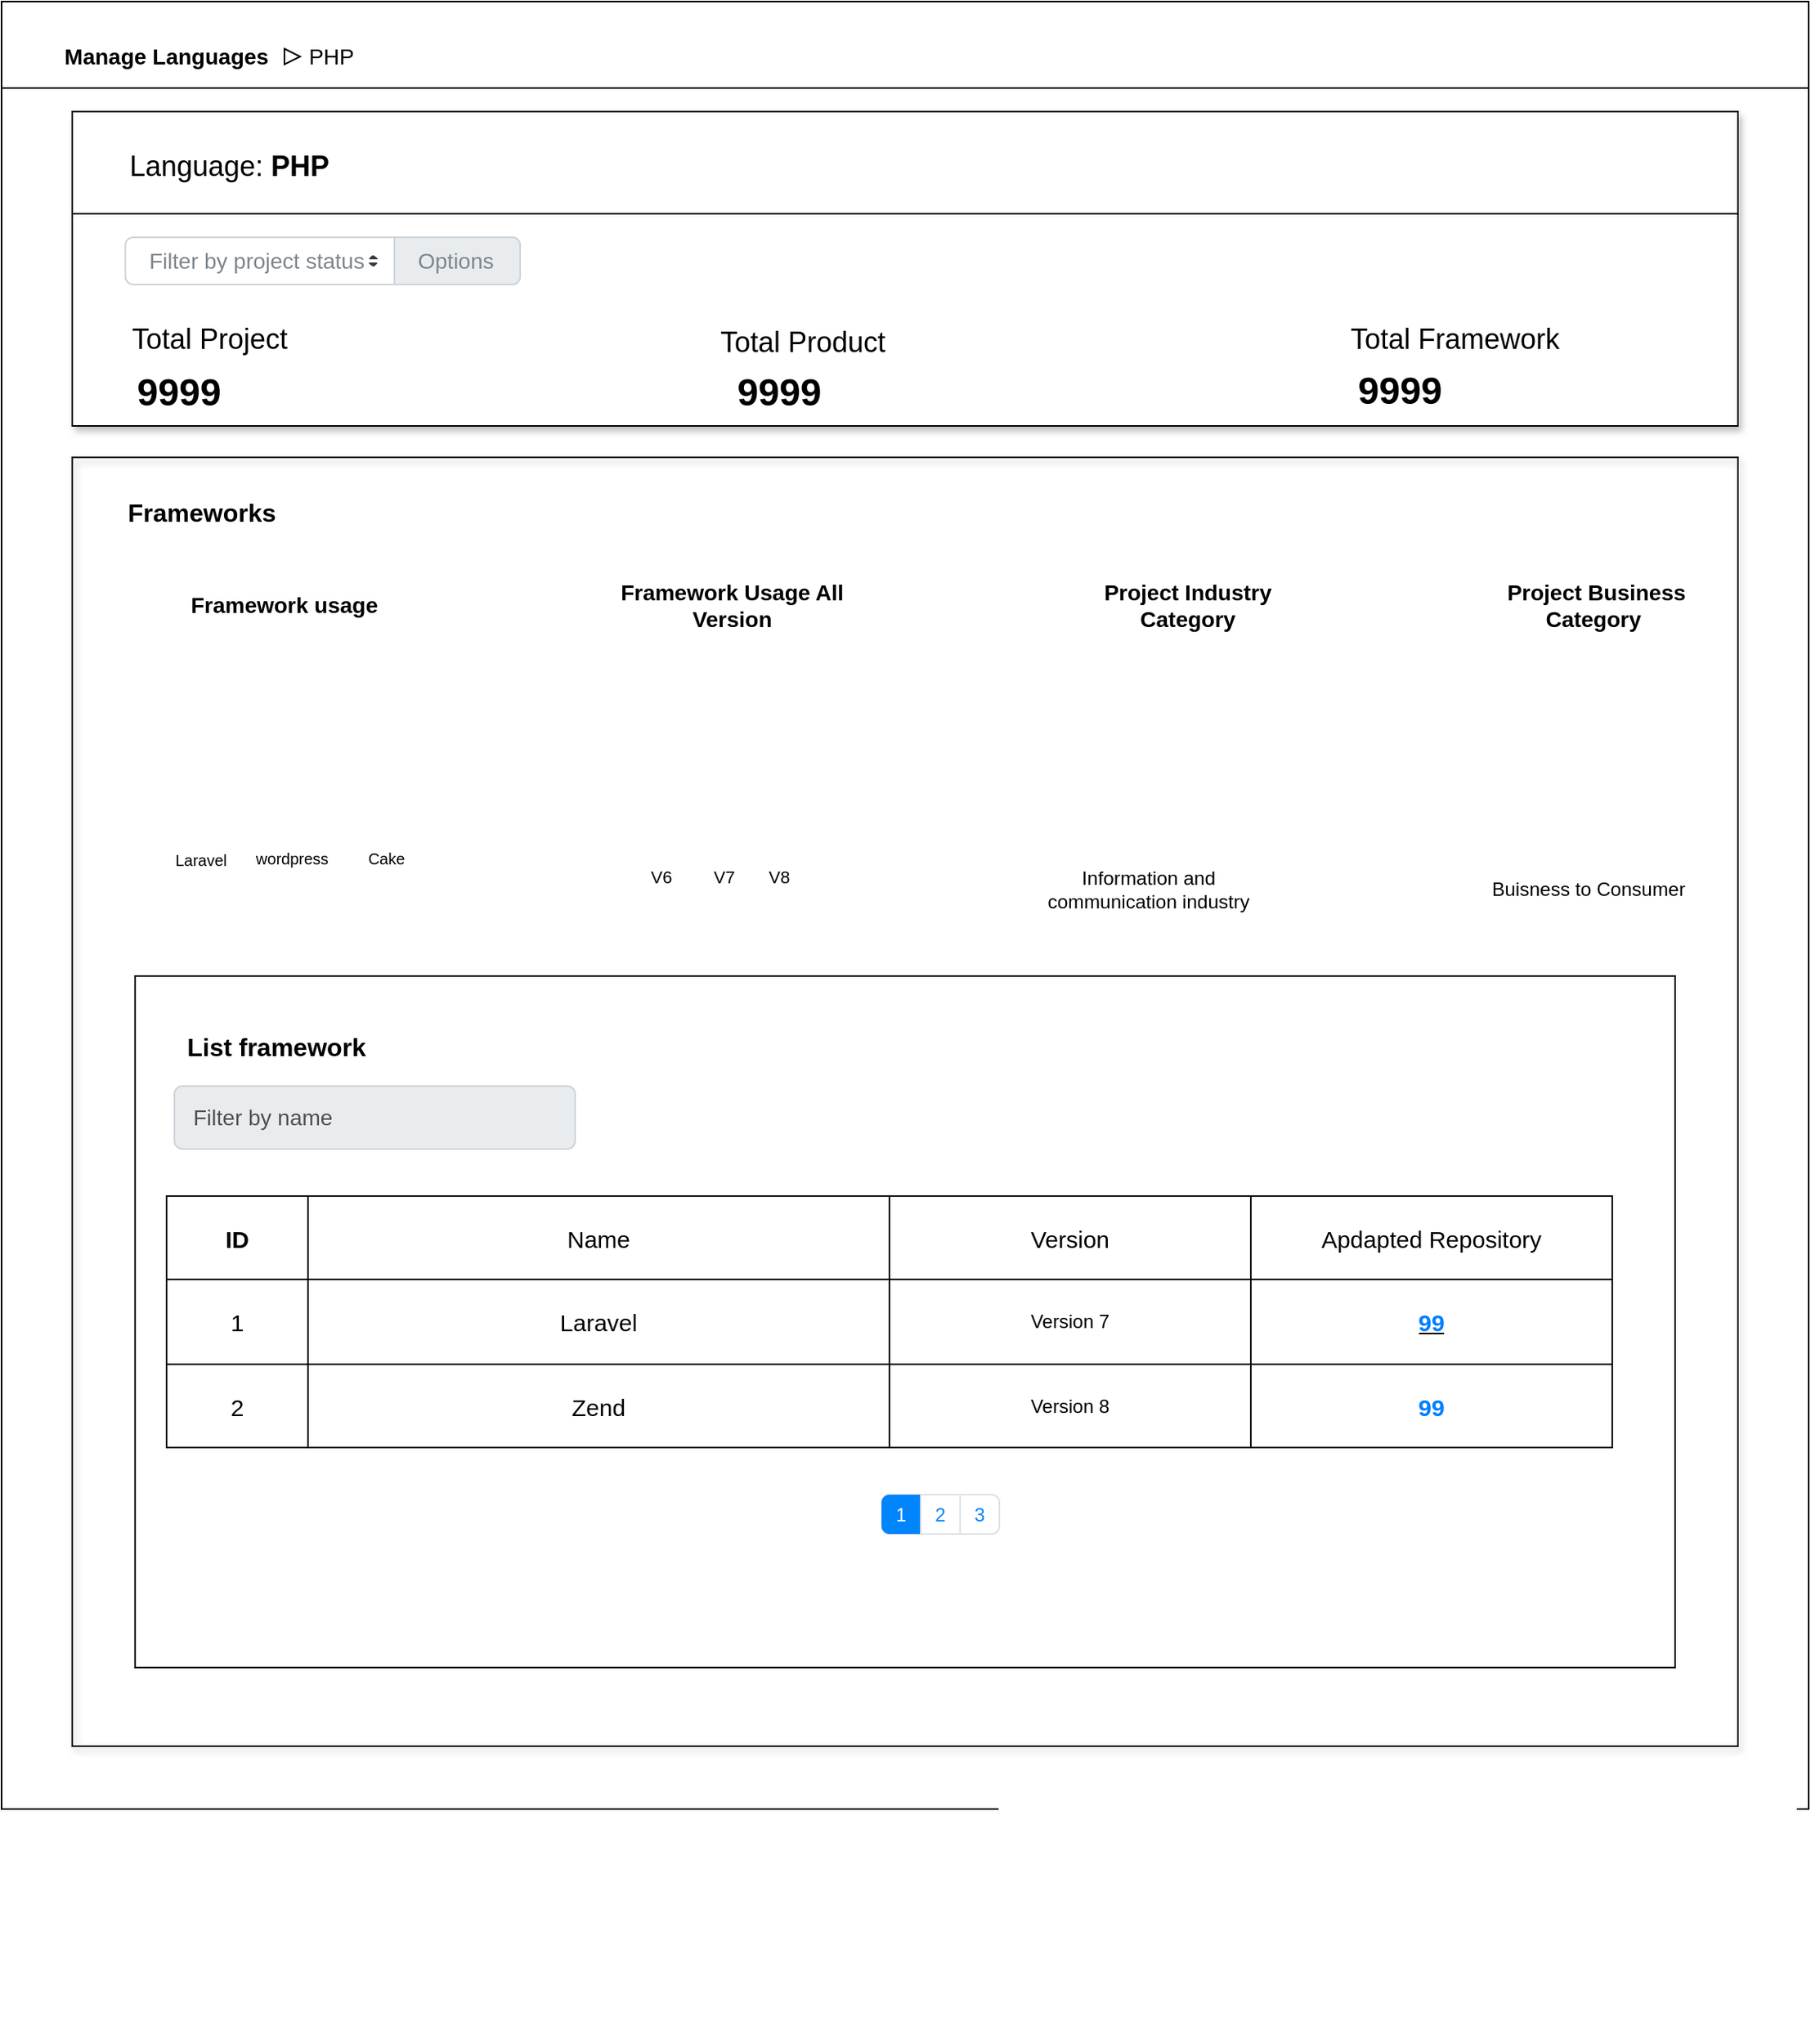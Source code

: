<mxfile version="17.4.2" type="github">
  <diagram id="MsdERdWF8fqu_pF5vMwh" name="Page-1">
    <mxGraphModel dx="2454" dy="2101" grid="1" gridSize="10" guides="1" tooltips="1" connect="1" arrows="1" fold="1" page="1" pageScale="1" pageWidth="850" pageHeight="1100" math="0" shadow="0">
      <root>
        <mxCell id="0" />
        <mxCell id="1" parent="0" />
        <mxCell id="JQXj3KJYAm5jc1gMzuqt-1" value="" style="whiteSpace=wrap;html=1;aspect=fixed;" parent="1" vertex="1">
          <mxGeometry x="-200" y="-630" width="1150" height="1150" as="geometry" />
        </mxCell>
        <mxCell id="JQXj3KJYAm5jc1gMzuqt-7" value="" style="rounded=0;whiteSpace=wrap;html=1;glass=0;sketch=0;shadow=1;" parent="1" vertex="1">
          <mxGeometry x="-155" y="-560" width="1060" height="200" as="geometry" />
        </mxCell>
        <mxCell id="JQXj3KJYAm5jc1gMzuqt-11" value="" style="line;strokeWidth=1;html=1;perimeter=backbonePerimeter;points=[];outlineConnect=0;fontSize=20;" parent="1" vertex="1">
          <mxGeometry x="-155" y="-500" width="1060" height="10" as="geometry" />
        </mxCell>
        <mxCell id="JQXj3KJYAm5jc1gMzuqt-14" value="Language: &lt;b&gt;PHP&lt;/b&gt;" style="text;html=1;strokeColor=none;fillColor=none;align=center;verticalAlign=middle;whiteSpace=wrap;rounded=0;fontSize=18;" parent="1" vertex="1">
          <mxGeometry x="-175" y="-540" width="240" height="30" as="geometry" />
        </mxCell>
        <mxCell id="JQXj3KJYAm5jc1gMzuqt-16" value="Total Framework" style="text;html=1;strokeColor=none;fillColor=none;align=center;verticalAlign=middle;whiteSpace=wrap;rounded=0;fontSize=18;" parent="1" vertex="1">
          <mxGeometry x="640" y="-430" width="170" height="30" as="geometry" />
        </mxCell>
        <mxCell id="JQXj3KJYAm5jc1gMzuqt-17" value="&lt;h2&gt;&lt;font style=&quot;font-size: 24px&quot;&gt;9999&lt;/font&gt;&lt;/h2&gt;" style="text;html=1;strokeColor=none;fillColor=none;align=center;verticalAlign=middle;whiteSpace=wrap;rounded=0;fontSize=18;" parent="1" vertex="1">
          <mxGeometry x="-117.5" y="-395" width="60" height="25" as="geometry" />
        </mxCell>
        <mxCell id="JQXj3KJYAm5jc1gMzuqt-20" value="&lt;font style=&quot;font-size: 18px&quot;&gt;Total Product&lt;/font&gt;" style="text;html=1;strokeColor=none;fillColor=none;align=center;verticalAlign=middle;whiteSpace=wrap;rounded=0;fontSize=24;" parent="1" vertex="1">
          <mxGeometry x="195" y="-430" width="230" height="30" as="geometry" />
        </mxCell>
        <mxCell id="JQXj3KJYAm5jc1gMzuqt-21" value="&lt;b&gt;&lt;font style=&quot;font-size: 24px&quot;&gt;9999&lt;/font&gt;&lt;/b&gt;" style="text;html=1;strokeColor=none;fillColor=none;align=center;verticalAlign=middle;whiteSpace=wrap;rounded=0;fontSize=18;" parent="1" vertex="1">
          <mxGeometry x="660" y="-397.5" width="60" height="30" as="geometry" />
        </mxCell>
        <mxCell id="JQXj3KJYAm5jc1gMzuqt-30" value="" style="line;strokeWidth=1;html=1;fontSize=24;" parent="1" vertex="1">
          <mxGeometry x="-200" y="-580" width="1150" height="10" as="geometry" />
        </mxCell>
        <mxCell id="JQXj3KJYAm5jc1gMzuqt-31" value="&lt;b&gt;&lt;font style=&quot;font-size: 14px&quot;&gt;Manage Languages&lt;/font&gt;&lt;/b&gt;" style="text;html=1;strokeColor=none;fillColor=none;align=center;verticalAlign=middle;whiteSpace=wrap;rounded=0;fontSize=25;" parent="1" vertex="1">
          <mxGeometry x="-170" y="-610" width="150" height="20" as="geometry" />
        </mxCell>
        <mxCell id="JQXj3KJYAm5jc1gMzuqt-34" value="" style="triangle;whiteSpace=wrap;html=1;fontSize=14;strokeWidth=1;" parent="1" vertex="1">
          <mxGeometry x="-20" y="-600" width="10" height="10" as="geometry" />
        </mxCell>
        <mxCell id="JQXj3KJYAm5jc1gMzuqt-37" value="&lt;font style=&quot;font-size: 14px&quot;&gt;PHP&lt;/font&gt;" style="text;html=1;strokeColor=none;fillColor=none;align=center;verticalAlign=middle;whiteSpace=wrap;rounded=0;fontSize=14;" parent="1" vertex="1">
          <mxGeometry x="-20" y="-610" width="60" height="30" as="geometry" />
        </mxCell>
        <mxCell id="JQXj3KJYAm5jc1gMzuqt-46" value="&lt;b&gt;Framework usage&lt;/b&gt;" style="text;html=1;strokeColor=none;fillColor=none;align=center;verticalAlign=middle;whiteSpace=wrap;rounded=0;shadow=1;glass=0;dashed=0;sketch=0;fontFamily=Helvetica;fontSize=14;fontColor=default;" parent="1" vertex="1">
          <mxGeometry x="-95" y="-261" width="150" height="30" as="geometry" />
        </mxCell>
        <mxCell id="JQXj3KJYAm5jc1gMzuqt-47" value="&lt;font style=&quot;font-size: 10px&quot;&gt;Laravel&lt;/font&gt;" style="text;html=1;strokeColor=none;fillColor=none;align=center;verticalAlign=middle;whiteSpace=wrap;rounded=0;shadow=1;glass=0;dashed=0;sketch=0;fontFamily=Helvetica;fontSize=14;fontColor=default;" parent="1" vertex="1">
          <mxGeometry x="-117.5" y="-100" width="87.5" height="30" as="geometry" />
        </mxCell>
        <mxCell id="JQXj3KJYAm5jc1gMzuqt-48" value="wordpress" style="text;html=1;strokeColor=none;fillColor=none;align=center;verticalAlign=middle;whiteSpace=wrap;rounded=0;shadow=1;glass=0;dashed=0;sketch=0;fontFamily=Helvetica;fontSize=10;fontColor=default;" parent="1" vertex="1">
          <mxGeometry x="-45" y="-100" width="60" height="30" as="geometry" />
        </mxCell>
        <mxCell id="JQXj3KJYAm5jc1gMzuqt-49" value="Cake" style="text;html=1;strokeColor=none;fillColor=none;align=center;verticalAlign=middle;whiteSpace=wrap;rounded=0;shadow=1;glass=0;dashed=0;sketch=0;fontFamily=Helvetica;fontSize=10;fontColor=default;" parent="1" vertex="1">
          <mxGeometry x="15" y="-100" width="60" height="30" as="geometry" />
        </mxCell>
        <mxCell id="JQXj3KJYAm5jc1gMzuqt-53" style="edgeStyle=orthogonalEdgeStyle;rounded=0;orthogonalLoop=1;jettySize=auto;html=1;exitX=0.5;exitY=1;exitDx=0;exitDy=0;fontFamily=Helvetica;fontSize=10;fontColor=default;" parent="1" source="JQXj3KJYAm5jc1gMzuqt-1" target="JQXj3KJYAm5jc1gMzuqt-1" edge="1">
          <mxGeometry relative="1" as="geometry" />
        </mxCell>
        <mxCell id="JQXj3KJYAm5jc1gMzuqt-54" style="edgeStyle=orthogonalEdgeStyle;rounded=0;orthogonalLoop=1;jettySize=auto;html=1;exitX=0.5;exitY=1;exitDx=0;exitDy=0;fontFamily=Helvetica;fontSize=10;fontColor=default;" parent="1" edge="1">
          <mxGeometry relative="1" as="geometry">
            <mxPoint x="370" y="660" as="sourcePoint" />
            <mxPoint x="370" y="660" as="targetPoint" />
          </mxGeometry>
        </mxCell>
        <mxCell id="tPjCyTicIjMmgnpx2Ifn-11" style="edgeStyle=orthogonalEdgeStyle;rounded=0;orthogonalLoop=1;jettySize=auto;html=1;exitX=0.75;exitY=0;exitDx=0;exitDy=0;entryX=0.75;entryY=0;entryDx=0;entryDy=0;fontSize=18;" parent="1" edge="1">
          <mxGeometry relative="1" as="geometry">
            <mxPoint x="805" y="-500" as="sourcePoint" />
            <mxPoint x="805" y="-500" as="targetPoint" />
          </mxGeometry>
        </mxCell>
        <mxCell id="JQXj3KJYAm5jc1gMzuqt-178" value="&lt;font style=&quot;font-size: 16px&quot;&gt;&lt;b&gt;List framework&lt;/b&gt;&lt;/font&gt;" style="text;html=1;strokeColor=none;fillColor=none;align=center;verticalAlign=middle;whiteSpace=wrap;rounded=0;shadow=1;glass=0;dashed=0;labelBackgroundColor=none;labelBorderColor=none;sketch=0;fontFamily=Helvetica;fontSize=15;fontColor=default;" parent="1" vertex="1">
          <mxGeometry x="-100" y="20" width="150" height="30" as="geometry" />
        </mxCell>
        <mxCell id="JQXj3KJYAm5jc1gMzuqt-181" value="Filter by name" style="html=1;shadow=0;dashed=0;shape=mxgraph.bootstrap.rrect;rSize=5;strokeColor=#CED4DA;strokeWidth=1;fillColor=#E9ECEF;fontColor=#505050;whiteSpace=wrap;align=left;verticalAlign=middle;spacingLeft=10;fontSize=14;rounded=0;glass=0;labelBackgroundColor=none;labelBorderColor=none;sketch=0;fontFamily=Helvetica;" parent="1" vertex="1">
          <mxGeometry x="-90" y="60" width="255" height="40" as="geometry" />
        </mxCell>
        <mxCell id="JQXj3KJYAm5jc1gMzuqt-182" value="&lt;b&gt;Frameworks&lt;/b&gt;" style="text;html=1;strokeColor=none;fillColor=none;align=center;verticalAlign=middle;whiteSpace=wrap;rounded=0;shadow=1;glass=0;dashed=0;labelBackgroundColor=none;labelBorderColor=none;sketch=0;fontFamily=Helvetica;fontSize=16;fontColor=default;" parent="1" vertex="1">
          <mxGeometry x="-145" y="-320" width="145" height="30" as="geometry" />
        </mxCell>
        <mxCell id="tPjCyTicIjMmgnpx2Ifn-2" value="&lt;font style=&quot;font-size: 18px&quot;&gt;Total Project&lt;/font&gt;" style="text;html=1;strokeColor=none;fillColor=none;align=center;verticalAlign=middle;whiteSpace=wrap;rounded=0;" parent="1" vertex="1">
          <mxGeometry x="-130" y="-430" width="125" height="30" as="geometry" />
        </mxCell>
        <mxCell id="tPjCyTicIjMmgnpx2Ifn-5" value="&lt;h2&gt;&lt;font style=&quot;font-size: 24px&quot;&gt;9999&lt;/font&gt;&lt;/h2&gt;" style="text;html=1;strokeColor=none;fillColor=none;align=center;verticalAlign=middle;whiteSpace=wrap;rounded=0;fontSize=18;" parent="1" vertex="1">
          <mxGeometry x="265" y="-395" width="60" height="25" as="geometry" />
        </mxCell>
        <mxCell id="tPjCyTicIjMmgnpx2Ifn-12" value="Filter by project status" style="html=1;shadow=0;dashed=0;shape=mxgraph.bootstrap.rrect;rSize=5;strokeColor=#CED4DA;html=1;whiteSpace=wrap;fillColor=#FFFFFF;fontColor=#7D868C;align=left;spacing=15;fontSize=14;rounded=1;" parent="1" vertex="1">
          <mxGeometry x="-121.25" y="-480" width="251.25" height="30" as="geometry" />
        </mxCell>
        <mxCell id="tPjCyTicIjMmgnpx2Ifn-13" value="" style="shape=triangle;direction=south;fillColor=#343A40;strokeColor=none;perimeter=none;rounded=1;fontSize=18;" parent="tPjCyTicIjMmgnpx2Ifn-12" vertex="1">
          <mxGeometry x="1" y="0.5" width="7" height="3" relative="1" as="geometry">
            <mxPoint x="-97" y="1" as="offset" />
          </mxGeometry>
        </mxCell>
        <mxCell id="tPjCyTicIjMmgnpx2Ifn-14" value="" style="shape=triangle;direction=north;fillColor=#343A40;strokeColor=none;perimeter=none;rounded=1;fontSize=18;" parent="tPjCyTicIjMmgnpx2Ifn-12" vertex="1">
          <mxGeometry x="1" y="0.5" width="7" height="3" relative="1" as="geometry">
            <mxPoint x="-97" y="-4" as="offset" />
          </mxGeometry>
        </mxCell>
        <mxCell id="tPjCyTicIjMmgnpx2Ifn-15" value="Options" style="html=1;shadow=0;dashed=0;shape=mxgraph.bootstrap.rightButton;strokeColor=#CED4DA;gradientColor=inherit;fontColor=inherit;fillColor=#E9ECEF;rSize=5;perimeter=none;whiteSpace=wrap;resizeHeight=1;fontSize=14;align=left;spacing=15;rounded=1;" parent="tPjCyTicIjMmgnpx2Ifn-12" vertex="1">
          <mxGeometry x="1" width="80" height="30" relative="1" as="geometry">
            <mxPoint x="-80" as="offset" />
          </mxGeometry>
        </mxCell>
        <mxCell id="tPjCyTicIjMmgnpx2Ifn-26" value="" style="shape=image;html=1;verticalAlign=top;verticalLabelPosition=bottom;labelBackgroundColor=#ffffff;imageAspect=0;aspect=fixed;image=https://cdn0.iconfinder.com/data/icons/20-flat-icons/128/pie-chart.png;rounded=1;fontSize=18;" parent="1" vertex="1">
          <mxGeometry x="-80" y="-220" width="120" height="120" as="geometry" />
        </mxCell>
        <mxCell id="sIGfKdNL2HrPNhz_WMe2-2" value="" style="html=1;shadow=0;dashed=0;shape=mxgraph.bootstrap.rrect;rSize=5;strokeColor=#DEE2E6;html=1;whiteSpace=wrap;fillColor=#ffffff;fontColor=#0085FC;" vertex="1" parent="1">
          <mxGeometry x="360" y="320" width="75" height="25" as="geometry" />
        </mxCell>
        <mxCell id="sIGfKdNL2HrPNhz_WMe2-3" value="1" style="strokeColor=inherit;fillColor=inherit;gradientColor=inherit;html=1;shadow=0;dashed=0;shape=mxgraph.bootstrap.leftButton;rSize=5;perimeter=none;whiteSpace=wrap;resizeHeight=1;fillColor=#0085FC;strokeColor=none;fontColor=#ffffff;fontSize=12;" vertex="1" parent="sIGfKdNL2HrPNhz_WMe2-2">
          <mxGeometry width="25" height="25" relative="1" as="geometry" />
        </mxCell>
        <mxCell id="sIGfKdNL2HrPNhz_WMe2-4" value="2" style="strokeColor=inherit;fillColor=inherit;gradientColor=inherit;fontColor=inherit;html=1;shadow=0;dashed=0;perimeter=none;whiteSpace=wrap;resizeHeight=1;fontSize=12;" vertex="1" parent="sIGfKdNL2HrPNhz_WMe2-2">
          <mxGeometry width="25" height="25" relative="1" as="geometry">
            <mxPoint x="25" as="offset" />
          </mxGeometry>
        </mxCell>
        <mxCell id="sIGfKdNL2HrPNhz_WMe2-5" value="3" style="strokeColor=inherit;fillColor=inherit;gradientColor=inherit;fontColor=inherit;html=1;shadow=0;dashed=0;shape=mxgraph.bootstrap.rightButton;rSize=5;perimeter=none;whiteSpace=wrap;resizeHeight=1;fontSize=12;" vertex="1" parent="sIGfKdNL2HrPNhz_WMe2-2">
          <mxGeometry x="1" width="25" height="25" relative="1" as="geometry">
            <mxPoint x="-25" as="offset" />
          </mxGeometry>
        </mxCell>
        <mxCell id="sIGfKdNL2HrPNhz_WMe2-75" value="" style="shape=table;startSize=0;container=1;collapsible=0;childLayout=tableLayout;sketch=0;fillColor=none;" vertex="1" parent="1">
          <mxGeometry x="-95" y="130" width="920" height="160" as="geometry" />
        </mxCell>
        <mxCell id="sIGfKdNL2HrPNhz_WMe2-76" value="" style="shape=tableRow;horizontal=0;startSize=0;swimlaneHead=0;swimlaneBody=0;top=0;left=0;bottom=0;right=0;collapsible=0;dropTarget=0;fillColor=none;points=[[0,0.5],[1,0.5]];portConstraint=eastwest;sketch=0;" vertex="1" parent="sIGfKdNL2HrPNhz_WMe2-75">
          <mxGeometry width="920" height="53" as="geometry" />
        </mxCell>
        <mxCell id="sIGfKdNL2HrPNhz_WMe2-77" value="&lt;b&gt;&lt;font style=&quot;font-size: 15px&quot;&gt;ID&lt;/font&gt;&lt;/b&gt;" style="shape=partialRectangle;html=1;whiteSpace=wrap;connectable=0;overflow=hidden;fillColor=none;top=0;left=0;bottom=0;right=0;pointerEvents=1;sketch=0;" vertex="1" parent="sIGfKdNL2HrPNhz_WMe2-76">
          <mxGeometry width="90" height="53" as="geometry">
            <mxRectangle width="90" height="53" as="alternateBounds" />
          </mxGeometry>
        </mxCell>
        <mxCell id="sIGfKdNL2HrPNhz_WMe2-78" value="&lt;font style=&quot;font-size: 15px&quot;&gt;Name&lt;/font&gt;" style="shape=partialRectangle;html=1;whiteSpace=wrap;connectable=0;overflow=hidden;fillColor=none;top=0;left=0;bottom=0;right=0;pointerEvents=1;sketch=0;" vertex="1" parent="sIGfKdNL2HrPNhz_WMe2-76">
          <mxGeometry x="90" width="370" height="53" as="geometry">
            <mxRectangle width="370" height="53" as="alternateBounds" />
          </mxGeometry>
        </mxCell>
        <mxCell id="sIGfKdNL2HrPNhz_WMe2-79" value="&lt;font style=&quot;font-size: 15px&quot;&gt;Version&lt;/font&gt;" style="shape=partialRectangle;html=1;whiteSpace=wrap;connectable=0;overflow=hidden;fillColor=none;top=0;left=0;bottom=0;right=0;pointerEvents=1;sketch=0;" vertex="1" parent="sIGfKdNL2HrPNhz_WMe2-76">
          <mxGeometry x="460" width="230" height="53" as="geometry">
            <mxRectangle width="230" height="53" as="alternateBounds" />
          </mxGeometry>
        </mxCell>
        <mxCell id="sIGfKdNL2HrPNhz_WMe2-80" value="&lt;font style=&quot;font-size: 15px&quot;&gt;Apdapted Repository&lt;/font&gt;" style="shape=partialRectangle;html=1;whiteSpace=wrap;connectable=0;overflow=hidden;fillColor=none;top=0;left=0;bottom=0;right=0;pointerEvents=1;sketch=0;" vertex="1" parent="sIGfKdNL2HrPNhz_WMe2-76">
          <mxGeometry x="690" width="230" height="53" as="geometry">
            <mxRectangle width="230" height="53" as="alternateBounds" />
          </mxGeometry>
        </mxCell>
        <mxCell id="sIGfKdNL2HrPNhz_WMe2-81" value="" style="shape=tableRow;horizontal=0;startSize=0;swimlaneHead=0;swimlaneBody=0;top=0;left=0;bottom=0;right=0;collapsible=0;dropTarget=0;fillColor=none;points=[[0,0.5],[1,0.5]];portConstraint=eastwest;sketch=0;" vertex="1" parent="sIGfKdNL2HrPNhz_WMe2-75">
          <mxGeometry y="53" width="920" height="54" as="geometry" />
        </mxCell>
        <mxCell id="sIGfKdNL2HrPNhz_WMe2-82" value="&lt;font style=&quot;font-size: 15px&quot;&gt;1&lt;/font&gt;" style="shape=partialRectangle;html=1;whiteSpace=wrap;connectable=0;overflow=hidden;fillColor=none;top=0;left=0;bottom=0;right=0;pointerEvents=1;sketch=0;" vertex="1" parent="sIGfKdNL2HrPNhz_WMe2-81">
          <mxGeometry width="90" height="54" as="geometry">
            <mxRectangle width="90" height="54" as="alternateBounds" />
          </mxGeometry>
        </mxCell>
        <mxCell id="sIGfKdNL2HrPNhz_WMe2-83" value="&lt;font style=&quot;font-size: 15px&quot;&gt;Laravel&lt;/font&gt;" style="shape=partialRectangle;html=1;whiteSpace=wrap;connectable=0;overflow=hidden;fillColor=none;top=0;left=0;bottom=0;right=0;pointerEvents=1;sketch=0;" vertex="1" parent="sIGfKdNL2HrPNhz_WMe2-81">
          <mxGeometry x="90" width="370" height="54" as="geometry">
            <mxRectangle width="370" height="54" as="alternateBounds" />
          </mxGeometry>
        </mxCell>
        <mxCell id="sIGfKdNL2HrPNhz_WMe2-84" value="Version 7" style="shape=partialRectangle;html=1;whiteSpace=wrap;connectable=0;overflow=hidden;fillColor=none;top=0;left=0;bottom=0;right=0;pointerEvents=1;sketch=0;" vertex="1" parent="sIGfKdNL2HrPNhz_WMe2-81">
          <mxGeometry x="460" width="230" height="54" as="geometry">
            <mxRectangle width="230" height="54" as="alternateBounds" />
          </mxGeometry>
        </mxCell>
        <mxCell id="sIGfKdNL2HrPNhz_WMe2-85" value="&lt;b&gt;&lt;u style=&quot;background-color: rgb(255 , 255 , 255)&quot;&gt;&lt;font color=&quot;#007fff&quot; style=&quot;font-size: 15px&quot;&gt;99&lt;/font&gt;&lt;/u&gt;&lt;/b&gt;" style="shape=partialRectangle;html=1;whiteSpace=wrap;connectable=0;overflow=hidden;fillColor=none;top=0;left=0;bottom=0;right=0;pointerEvents=1;sketch=0;" vertex="1" parent="sIGfKdNL2HrPNhz_WMe2-81">
          <mxGeometry x="690" width="230" height="54" as="geometry">
            <mxRectangle width="230" height="54" as="alternateBounds" />
          </mxGeometry>
        </mxCell>
        <mxCell id="sIGfKdNL2HrPNhz_WMe2-86" value="" style="shape=tableRow;horizontal=0;startSize=0;swimlaneHead=0;swimlaneBody=0;top=0;left=0;bottom=0;right=0;collapsible=0;dropTarget=0;fillColor=none;points=[[0,0.5],[1,0.5]];portConstraint=eastwest;sketch=0;" vertex="1" parent="sIGfKdNL2HrPNhz_WMe2-75">
          <mxGeometry y="107" width="920" height="53" as="geometry" />
        </mxCell>
        <mxCell id="sIGfKdNL2HrPNhz_WMe2-87" value="&lt;font style=&quot;font-size: 15px&quot;&gt;2&lt;/font&gt;" style="shape=partialRectangle;html=1;whiteSpace=wrap;connectable=0;overflow=hidden;fillColor=none;top=0;left=0;bottom=0;right=0;pointerEvents=1;sketch=0;" vertex="1" parent="sIGfKdNL2HrPNhz_WMe2-86">
          <mxGeometry width="90" height="53" as="geometry">
            <mxRectangle width="90" height="53" as="alternateBounds" />
          </mxGeometry>
        </mxCell>
        <mxCell id="sIGfKdNL2HrPNhz_WMe2-88" value="&lt;font style=&quot;font-size: 15px&quot;&gt;Zend&lt;/font&gt;" style="shape=partialRectangle;html=1;whiteSpace=wrap;connectable=0;overflow=hidden;fillColor=none;top=0;left=0;bottom=0;right=0;pointerEvents=1;sketch=0;" vertex="1" parent="sIGfKdNL2HrPNhz_WMe2-86">
          <mxGeometry x="90" width="370" height="53" as="geometry">
            <mxRectangle width="370" height="53" as="alternateBounds" />
          </mxGeometry>
        </mxCell>
        <mxCell id="sIGfKdNL2HrPNhz_WMe2-89" value="&lt;span&gt;Version 8&lt;/span&gt;" style="shape=partialRectangle;html=1;whiteSpace=wrap;connectable=0;overflow=hidden;fillColor=none;top=0;left=0;bottom=0;right=0;pointerEvents=1;sketch=0;" vertex="1" parent="sIGfKdNL2HrPNhz_WMe2-86">
          <mxGeometry x="460" width="230" height="53" as="geometry">
            <mxRectangle width="230" height="53" as="alternateBounds" />
          </mxGeometry>
        </mxCell>
        <mxCell id="sIGfKdNL2HrPNhz_WMe2-90" value="&lt;b&gt;&lt;font color=&quot;#007fff&quot; style=&quot;font-size: 15px&quot;&gt;99&lt;/font&gt;&lt;/b&gt;" style="shape=partialRectangle;html=1;whiteSpace=wrap;connectable=0;overflow=hidden;fillColor=none;top=0;left=0;bottom=0;right=0;pointerEvents=1;sketch=0;" vertex="1" parent="sIGfKdNL2HrPNhz_WMe2-86">
          <mxGeometry x="690" width="230" height="53" as="geometry">
            <mxRectangle width="230" height="53" as="alternateBounds" />
          </mxGeometry>
        </mxCell>
        <mxCell id="sIGfKdNL2HrPNhz_WMe2-93" value="" style="shape=image;html=1;verticalAlign=top;verticalLabelPosition=bottom;labelBackgroundColor=#ffffff;imageAspect=0;aspect=fixed;image=https://cdn0.iconfinder.com/data/icons/20-flat-icons/128/pie-chart.png;rounded=1;fontSize=18;" vertex="1" parent="1">
          <mxGeometry x="205" y="-210" width="120" height="120" as="geometry" />
        </mxCell>
        <mxCell id="sIGfKdNL2HrPNhz_WMe2-94" value="" style="shape=image;html=1;verticalAlign=top;verticalLabelPosition=bottom;labelBackgroundColor=#ffffff;imageAspect=0;aspect=fixed;image=https://cdn0.iconfinder.com/data/icons/20-flat-icons/128/pie-chart.png;rounded=1;fontSize=18;" vertex="1" parent="1">
          <mxGeometry x="480" y="-210" width="120" height="120" as="geometry" />
        </mxCell>
        <mxCell id="sIGfKdNL2HrPNhz_WMe2-95" value="" style="shape=image;html=1;verticalAlign=top;verticalLabelPosition=bottom;labelBackgroundColor=#ffffff;imageAspect=0;aspect=fixed;image=https://cdn0.iconfinder.com/data/icons/20-flat-icons/128/pie-chart.png;rounded=1;fontSize=18;" vertex="1" parent="1">
          <mxGeometry x="750" y="-210" width="120" height="120" as="geometry" />
        </mxCell>
        <mxCell id="sIGfKdNL2HrPNhz_WMe2-98" value="" style="shape=image;html=1;verticalAlign=top;verticalLabelPosition=bottom;labelBackgroundColor=#ffffff;imageAspect=0;aspect=fixed;image=https://cdn2.iconfinder.com/data/icons/font-awesome/1792/sort-128.png;sketch=0;fontSize=15;fontColor=#007FFF;fillColor=none;" vertex="1" parent="1">
          <mxGeometry x="780" y="150" width="20" height="20" as="geometry" />
        </mxCell>
        <mxCell id="sIGfKdNL2HrPNhz_WMe2-100" value="&lt;b&gt;Framework Usage All Version&lt;/b&gt;" style="text;html=1;strokeColor=none;fillColor=none;align=center;verticalAlign=middle;whiteSpace=wrap;rounded=0;shadow=1;glass=0;dashed=0;sketch=0;fontFamily=Helvetica;fontSize=14;fontColor=default;" vertex="1" parent="1">
          <mxGeometry x="190" y="-261" width="150" height="30" as="geometry" />
        </mxCell>
        <mxCell id="sIGfKdNL2HrPNhz_WMe2-101" value="&lt;b&gt;Project Industry Category&lt;/b&gt;" style="text;html=1;strokeColor=none;fillColor=none;align=center;verticalAlign=middle;whiteSpace=wrap;rounded=0;shadow=1;glass=0;dashed=0;sketch=0;fontFamily=Helvetica;fontSize=14;fontColor=default;" vertex="1" parent="1">
          <mxGeometry x="480" y="-261" width="150" height="30" as="geometry" />
        </mxCell>
        <mxCell id="sIGfKdNL2HrPNhz_WMe2-102" value="&lt;b&gt;Project Business Category&amp;nbsp;&lt;/b&gt;" style="text;html=1;strokeColor=none;fillColor=none;align=center;verticalAlign=middle;whiteSpace=wrap;rounded=0;shadow=1;glass=0;dashed=0;sketch=0;fontFamily=Helvetica;fontSize=14;fontColor=default;" vertex="1" parent="1">
          <mxGeometry x="740" y="-261" width="150" height="30" as="geometry" />
        </mxCell>
        <mxCell id="sIGfKdNL2HrPNhz_WMe2-103" value="&lt;font color=&quot;#000000&quot; size=&quot;1&quot;&gt;&lt;span style=&quot;font-size: 11px&quot;&gt;V6&lt;/span&gt;&lt;/font&gt;" style="text;html=1;strokeColor=none;fillColor=none;align=center;verticalAlign=middle;whiteSpace=wrap;rounded=0;labelBackgroundColor=#FFFFFF;sketch=0;fontSize=15;fontColor=#007FFF;" vertex="1" parent="1">
          <mxGeometry x="190" y="-90" width="60" height="30" as="geometry" />
        </mxCell>
        <mxCell id="sIGfKdNL2HrPNhz_WMe2-105" value="&lt;font style=&quot;font-size: 11px&quot; color=&quot;#000000&quot;&gt;V8&lt;/font&gt;" style="text;html=1;strokeColor=none;fillColor=none;align=center;verticalAlign=middle;whiteSpace=wrap;rounded=0;labelBackgroundColor=#FFFFFF;sketch=0;fontSize=15;fontColor=#007FFF;" vertex="1" parent="1">
          <mxGeometry x="265" y="-90" width="60" height="30" as="geometry" />
        </mxCell>
        <mxCell id="sIGfKdNL2HrPNhz_WMe2-107" style="edgeStyle=orthogonalEdgeStyle;rounded=0;orthogonalLoop=1;jettySize=auto;html=1;exitX=0.5;exitY=1;exitDx=0;exitDy=0;fontSize=11;fontColor=#000000;" edge="1" parent="1" source="sIGfKdNL2HrPNhz_WMe2-105" target="sIGfKdNL2HrPNhz_WMe2-105">
          <mxGeometry relative="1" as="geometry" />
        </mxCell>
        <mxCell id="sIGfKdNL2HrPNhz_WMe2-108" value="&lt;font color=&quot;#000000&quot;&gt;&lt;span style=&quot;font-size: 11px&quot;&gt;V7&lt;/span&gt;&lt;/font&gt;" style="text;html=1;strokeColor=none;fillColor=none;align=center;verticalAlign=middle;whiteSpace=wrap;rounded=0;labelBackgroundColor=#FFFFFF;sketch=0;fontSize=15;fontColor=#007FFF;" vertex="1" parent="1">
          <mxGeometry x="230" y="-90" width="60" height="30" as="geometry" />
        </mxCell>
        <mxCell id="sIGfKdNL2HrPNhz_WMe2-110" value="&lt;span style=&quot;font-size: 12.24px ; text-align: left ; background-color: rgb(255 , 255 , 255)&quot;&gt;Buisness to Consumer&lt;/span&gt;" style="text;html=1;strokeColor=none;fillColor=none;align=center;verticalAlign=middle;whiteSpace=wrap;rounded=0;labelBackgroundColor=#FFFFFF;sketch=0;fontSize=11;fontColor=#000000;" vertex="1" parent="1">
          <mxGeometry x="740" y="-80" width="140" height="30" as="geometry" />
        </mxCell>
        <mxCell id="sIGfKdNL2HrPNhz_WMe2-111" style="edgeStyle=orthogonalEdgeStyle;rounded=0;orthogonalLoop=1;jettySize=auto;html=1;exitX=0.5;exitY=1;exitDx=0;exitDy=0;fontFamily=Helvetica;fontSize=11;fontColor=#000000;" edge="1" parent="1" source="sIGfKdNL2HrPNhz_WMe2-110" target="sIGfKdNL2HrPNhz_WMe2-110">
          <mxGeometry relative="1" as="geometry" />
        </mxCell>
        <mxCell id="sIGfKdNL2HrPNhz_WMe2-112" value="&lt;span style=&quot;font-size: 12.24px ; text-align: left ; background-color: rgb(255 , 255 , 255)&quot;&gt;Information and communication industry&lt;/span&gt;" style="text;html=1;strokeColor=none;fillColor=none;align=center;verticalAlign=middle;whiteSpace=wrap;rounded=0;labelBackgroundColor=#FFFFFF;sketch=0;fontSize=11;fontColor=#000000;" vertex="1" parent="1">
          <mxGeometry x="460" y="-80" width="140" height="30" as="geometry" />
        </mxCell>
        <mxCell id="sIGfKdNL2HrPNhz_WMe2-113" value="" style="rounded=0;whiteSpace=wrap;html=1;labelBackgroundColor=#FFFFFF;sketch=0;fontFamily=Helvetica;fontSize=11;fontColor=#000000;fillColor=none;" vertex="1" parent="1">
          <mxGeometry x="-115" y="-10" width="980" height="440" as="geometry" />
        </mxCell>
        <mxCell id="sIGfKdNL2HrPNhz_WMe2-114" value="" style="rounded=0;whiteSpace=wrap;html=1;labelBackgroundColor=#FFFFFF;sketch=0;fontFamily=Helvetica;fontSize=11;fontColor=#000000;fillColor=none;shadow=1;" vertex="1" parent="1">
          <mxGeometry x="-155" y="-340" width="1060" height="820" as="geometry" />
        </mxCell>
      </root>
    </mxGraphModel>
  </diagram>
</mxfile>
